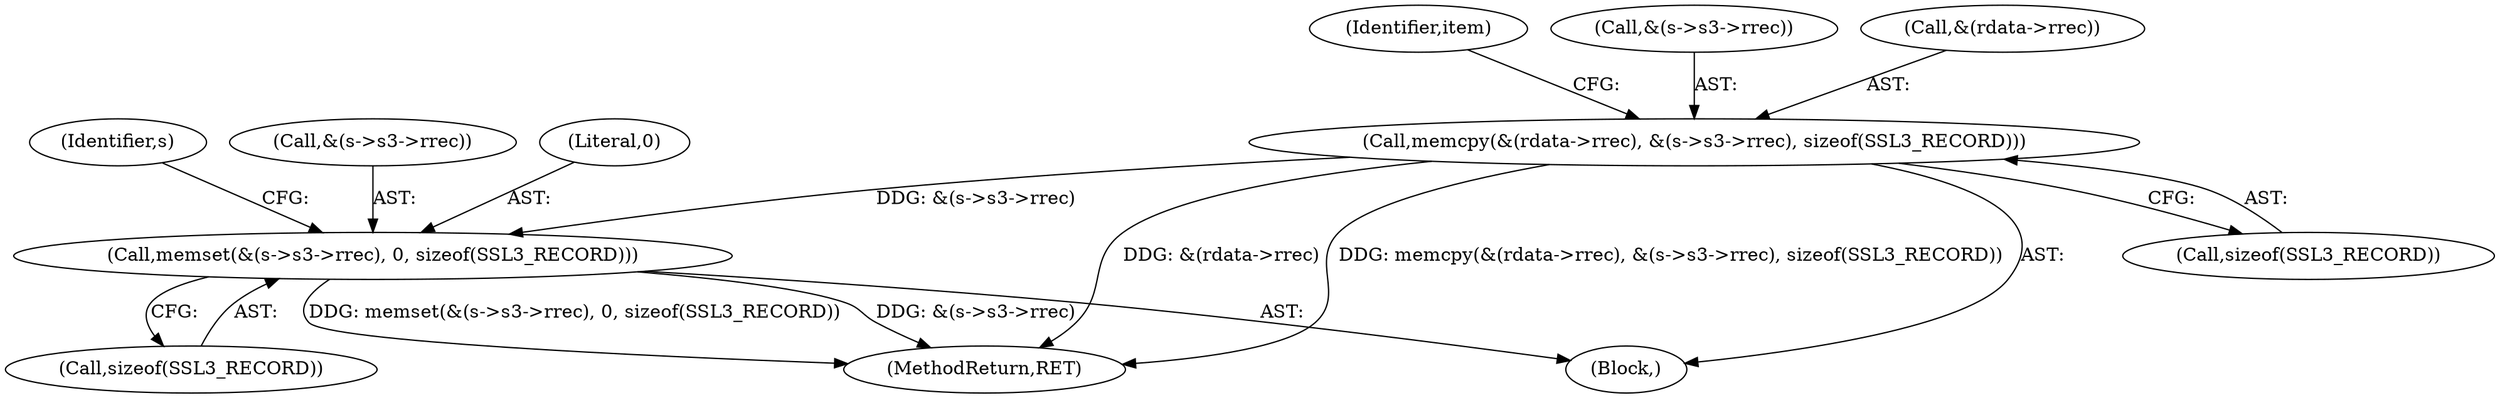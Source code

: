 digraph "0_openssl_103b171d8fc282ef435f8de9afbf7782e312961f@API" {
"1000249" [label="(Call,memset(&(s->s3->rrec), 0, sizeof(SSL3_RECORD)))"];
"1000182" [label="(Call,memcpy(&(rdata->rrec), &(s->s3->rrec), sizeof(SSL3_RECORD)))"];
"1000197" [label="(Identifier,item)"];
"1000107" [label="(Block,)"];
"1000249" [label="(Call,memset(&(s->s3->rrec), 0, sizeof(SSL3_RECORD)))"];
"1000262" [label="(Identifier,s)"];
"1000187" [label="(Call,&(s->s3->rrec))"];
"1000257" [label="(Call,sizeof(SSL3_RECORD))"];
"1000250" [label="(Call,&(s->s3->rrec))"];
"1000256" [label="(Literal,0)"];
"1000183" [label="(Call,&(rdata->rrec))"];
"1000193" [label="(Call,sizeof(SSL3_RECORD))"];
"1000182" [label="(Call,memcpy(&(rdata->rrec), &(s->s3->rrec), sizeof(SSL3_RECORD)))"];
"1000323" [label="(MethodReturn,RET)"];
"1000249" -> "1000107"  [label="AST: "];
"1000249" -> "1000257"  [label="CFG: "];
"1000250" -> "1000249"  [label="AST: "];
"1000256" -> "1000249"  [label="AST: "];
"1000257" -> "1000249"  [label="AST: "];
"1000262" -> "1000249"  [label="CFG: "];
"1000249" -> "1000323"  [label="DDG: &(s->s3->rrec)"];
"1000249" -> "1000323"  [label="DDG: memset(&(s->s3->rrec), 0, sizeof(SSL3_RECORD))"];
"1000182" -> "1000249"  [label="DDG: &(s->s3->rrec)"];
"1000182" -> "1000107"  [label="AST: "];
"1000182" -> "1000193"  [label="CFG: "];
"1000183" -> "1000182"  [label="AST: "];
"1000187" -> "1000182"  [label="AST: "];
"1000193" -> "1000182"  [label="AST: "];
"1000197" -> "1000182"  [label="CFG: "];
"1000182" -> "1000323"  [label="DDG: memcpy(&(rdata->rrec), &(s->s3->rrec), sizeof(SSL3_RECORD))"];
"1000182" -> "1000323"  [label="DDG: &(rdata->rrec)"];
}
